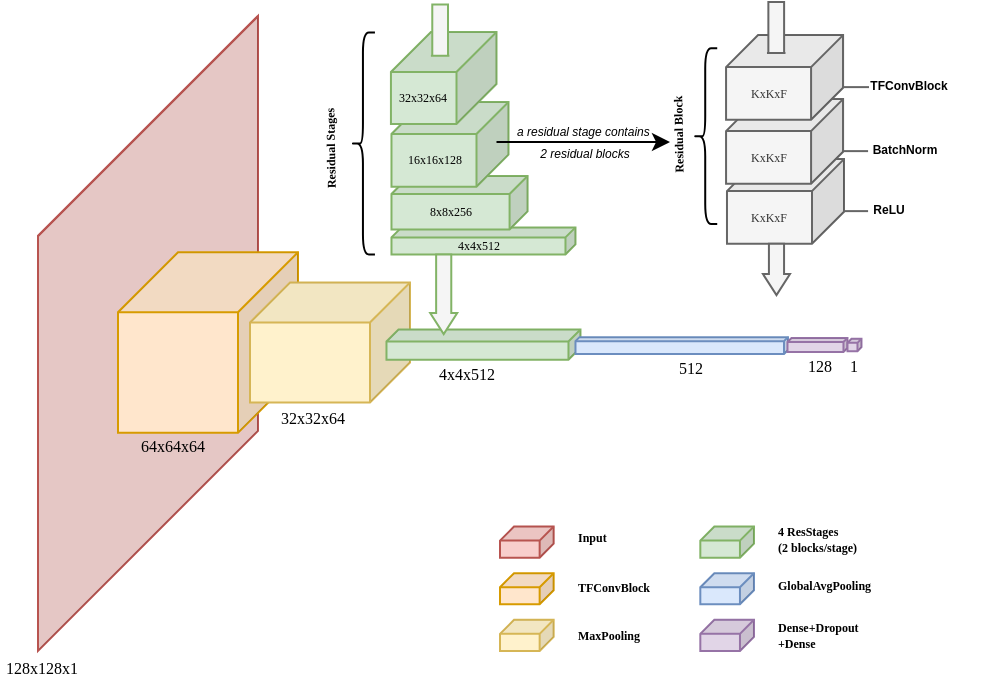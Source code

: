 <mxfile version="27.1.4">
  <diagram name="Page-1" id="zunORlT1O7iowVO2a8UD">
    <mxGraphModel dx="2599" dy="499" grid="0" gridSize="10" guides="1" tooltips="1" connect="1" arrows="1" fold="1" page="1" pageScale="1" pageWidth="850" pageHeight="1100" math="0" shadow="0">
      <root>
        <mxCell id="0" />
        <mxCell id="1" parent="0" />
        <mxCell id="nLBTFklPhLYW6B8ExNoQ-1" value="" style="shape=cube;whiteSpace=wrap;html=1;boundedLbl=1;backgroundOutline=1;darkOpacity=0.05;darkOpacity2=0.1;size=110;direction=east;flipH=1;fillColor=light-dark(#ffdddb, #512d2b);strokeColor=#b85450;fontSize=6;fontFamily=Verdana;" parent="1" vertex="1">
          <mxGeometry x="-1570" y="88.01" width="110" height="317.44" as="geometry" />
        </mxCell>
        <mxCell id="nLBTFklPhLYW6B8ExNoQ-2" value="" style="shape=cube;whiteSpace=wrap;html=1;boundedLbl=1;backgroundOutline=1;darkOpacity=0.05;darkOpacity2=0.1;size=30;direction=east;flipH=1;fillColor=#ffe6cc;strokeColor=#d79b00;fontSize=6;fontFamily=Verdana;" parent="1" vertex="1">
          <mxGeometry x="-1530" y="206.14" width="90" height="90.28" as="geometry" />
        </mxCell>
        <mxCell id="nLBTFklPhLYW6B8ExNoQ-117" value="" style="shape=cube;whiteSpace=wrap;html=1;boundedLbl=1;backgroundOutline=1;darkOpacity=0.05;darkOpacity2=0.1;size=20;direction=east;flipH=1;fillColor=#fff2cc;strokeColor=#d6b656;fontSize=6;fontFamily=Verdana;" parent="1" vertex="1">
          <mxGeometry x="-1464" y="221.25" width="80" height="60" as="geometry" />
        </mxCell>
        <mxCell id="nLBTFklPhLYW6B8ExNoQ-126" value="&lt;font style=&quot;font-size: 8px;&quot;&gt;128x128x1&lt;/font&gt;" style="text;html=1;strokeColor=none;fillColor=none;align=center;verticalAlign=middle;whiteSpace=wrap;rounded=0;fontSize=6;fontFamily=Verdana;" parent="1" vertex="1">
          <mxGeometry x="-1589" y="399" width="42" height="29.06" as="geometry" />
        </mxCell>
        <mxCell id="nLBTFklPhLYW6B8ExNoQ-127" value="64x64x64" style="text;html=1;strokeColor=none;fillColor=none;align=center;verticalAlign=middle;whiteSpace=wrap;rounded=0;fontSize=8;fontFamily=Verdana;" parent="1" vertex="1">
          <mxGeometry x="-1552" y="288.0" width="99" height="29.06" as="geometry" />
        </mxCell>
        <mxCell id="nLBTFklPhLYW6B8ExNoQ-128" value="32x32x64" style="text;html=1;strokeColor=none;fillColor=none;align=center;verticalAlign=middle;whiteSpace=wrap;rounded=0;fontSize=8;fontFamily=Verdana;" parent="1" vertex="1">
          <mxGeometry x="-1482" y="274.06" width="99" height="29.06" as="geometry" />
        </mxCell>
        <mxCell id="cS9d9mgXsJHrbwHI3K9Y-1" value="" style="shape=cube;whiteSpace=wrap;html=1;boundedLbl=1;backgroundOutline=1;darkOpacity=0.05;darkOpacity2=0.1;size=6;direction=east;flipH=1;fillColor=#d5e8d4;strokeColor=#82b366;fontSize=6;fontFamily=Verdana;" parent="1" vertex="1">
          <mxGeometry x="-1395.76" y="244.75" width="97" height="15.15" as="geometry" />
        </mxCell>
        <mxCell id="nLBTFklPhLYW6B8ExNoQ-122" value="" style="shape=cube;whiteSpace=wrap;html=1;boundedLbl=1;backgroundOutline=1;darkOpacity=0.05;darkOpacity2=0.1;size=2;direction=east;flipH=1;fillColor=#dae8fc;strokeColor=#6c8ebf;fontSize=6;fontFamily=Verdana;" parent="1" vertex="1">
          <mxGeometry x="-1301.26" y="248.58" width="106.26" height="8.42" as="geometry" />
        </mxCell>
        <mxCell id="nLBTFklPhLYW6B8ExNoQ-123" value="" style="shape=cube;whiteSpace=wrap;html=1;boundedLbl=1;backgroundOutline=1;darkOpacity=0.05;darkOpacity2=0.1;size=2;direction=east;flipH=1;fillColor=#e1d5e7;strokeColor=#9673a6;fontSize=6;fontFamily=Verdana;" parent="1" vertex="1">
          <mxGeometry x="-1195.26" y="249" width="30" height="7" as="geometry" />
        </mxCell>
        <mxCell id="nLBTFklPhLYW6B8ExNoQ-124" value="" style="shape=cube;whiteSpace=wrap;html=1;boundedLbl=1;backgroundOutline=1;darkOpacity=0.05;darkOpacity2=0.1;size=2;direction=east;flipH=1;fillColor=#e1d5e7;strokeColor=#9673a6;fontSize=6;fontFamily=Verdana;" parent="1" vertex="1">
          <mxGeometry x="-1165.26" y="249.41" width="7" height="6.18" as="geometry" />
        </mxCell>
        <mxCell id="cS9d9mgXsJHrbwHI3K9Y-4" style="edgeStyle=orthogonalEdgeStyle;rounded=0;orthogonalLoop=1;jettySize=auto;html=1;exitX=0;exitY=0;exitDx=0;exitDy=0;exitPerimeter=0;entryX=-0.043;entryY=0.09;entryDx=0;entryDy=0;entryPerimeter=0;fontSize=6;fontFamily=Verdana;" parent="1" edge="1">
          <mxGeometry relative="1" as="geometry">
            <mxPoint x="-1103.39" y="253.47" as="sourcePoint" />
            <mxPoint x="-1103.089" y="254.026" as="targetPoint" />
          </mxGeometry>
        </mxCell>
        <mxCell id="cS9d9mgXsJHrbwHI3K9Y-7" value="4x4x512" style="text;html=1;strokeColor=none;fillColor=none;align=center;verticalAlign=middle;whiteSpace=wrap;rounded=0;fontSize=8;fontFamily=Verdana;" parent="1" vertex="1">
          <mxGeometry x="-1405" y="259.9" width="99" height="15" as="geometry" />
        </mxCell>
        <mxCell id="cS9d9mgXsJHrbwHI3K9Y-8" value="512" style="text;html=1;strokeColor=none;fillColor=none;align=center;verticalAlign=middle;whiteSpace=wrap;rounded=0;fontSize=8;fontFamily=Verdana;" parent="1" vertex="1">
          <mxGeometry x="-1293" y="256" width="99" height="15" as="geometry" />
        </mxCell>
        <mxCell id="cS9d9mgXsJHrbwHI3K9Y-9" value="128" style="text;html=1;strokeColor=none;fillColor=none;align=center;verticalAlign=middle;whiteSpace=wrap;rounded=0;fontSize=8;fontFamily=Verdana;" parent="1" vertex="1">
          <mxGeometry x="-1209.26" y="255" width="60" height="15" as="geometry" />
        </mxCell>
        <mxCell id="cS9d9mgXsJHrbwHI3K9Y-10" value="1" style="text;html=1;strokeColor=none;fillColor=none;align=center;verticalAlign=middle;whiteSpace=wrap;rounded=0;fontSize=8;fontFamily=Verdana;" parent="1" vertex="1">
          <mxGeometry x="-1166.76" y="255.59" width="10" height="15" as="geometry" />
        </mxCell>
        <mxCell id="nLBTFklPhLYW6B8ExNoQ-20" value="" style="shape=cube;whiteSpace=wrap;html=1;boundedLbl=1;backgroundOutline=1;darkOpacity=0.05;darkOpacity2=0.1;size=7;direction=east;flipH=1;fillColor=#f8cecc;strokeColor=#b85450;fontSize=6;fontFamily=Verdana;" parent="1" vertex="1">
          <mxGeometry x="-1339" y="343.284" width="26.829" height="15.54" as="geometry" />
        </mxCell>
        <mxCell id="nLBTFklPhLYW6B8ExNoQ-21" value="" style="shape=cube;whiteSpace=wrap;html=1;boundedLbl=1;backgroundOutline=1;darkOpacity=0.05;darkOpacity2=0.1;size=7;direction=east;flipH=1;fillColor=#ffe6cc;strokeColor=#d79b00;fontSize=6;fontFamily=Verdana;" parent="1" vertex="1">
          <mxGeometry x="-1339" y="366.595" width="26.829" height="15.54" as="geometry" />
        </mxCell>
        <mxCell id="nLBTFklPhLYW6B8ExNoQ-22" value="" style="shape=cube;whiteSpace=wrap;html=1;boundedLbl=1;backgroundOutline=1;darkOpacity=0.05;darkOpacity2=0.1;size=7;direction=east;flipH=1;fillColor=#fff2cc;strokeColor=#d6b656;fontSize=6;fontFamily=Verdana;" parent="1" vertex="1">
          <mxGeometry x="-1339" y="389.906" width="26.829" height="15.54" as="geometry" />
        </mxCell>
        <mxCell id="nLBTFklPhLYW6B8ExNoQ-44" value="Input" style="text;html=1;strokeColor=none;fillColor=none;align=left;verticalAlign=middle;whiteSpace=wrap;rounded=0;fontStyle=1;fontSize=6;fontFamily=Verdana;" parent="1" vertex="1">
          <mxGeometry x="-1302.333" y="340" width="123.415" height="18.555" as="geometry" />
        </mxCell>
        <mxCell id="nLBTFklPhLYW6B8ExNoQ-45" value="TFConvBlock" style="text;html=1;strokeColor=none;fillColor=none;align=left;verticalAlign=middle;whiteSpace=wrap;rounded=0;fontStyle=1;fontSize=6;fontFamily=Verdana;" parent="1" vertex="1">
          <mxGeometry x="-1302.333" y="364.311" width="123.415" height="18.555" as="geometry" />
        </mxCell>
        <mxCell id="nLBTFklPhLYW6B8ExNoQ-46" value="MaxPooling" style="text;html=1;strokeColor=none;fillColor=none;align=left;verticalAlign=middle;whiteSpace=wrap;rounded=0;fontStyle=1;fontSize=6;fontFamily=Verdana;" parent="1" vertex="1">
          <mxGeometry x="-1302.333" y="388.445" width="123.415" height="18.555" as="geometry" />
        </mxCell>
        <mxCell id="nLBTFklPhLYW6B8ExNoQ-136" value="" style="shape=cube;whiteSpace=wrap;html=1;boundedLbl=1;backgroundOutline=1;darkOpacity=0.05;darkOpacity2=0.1;size=7;direction=east;flipH=1;fillColor=#d5e8d4;strokeColor=#82b366;fontSize=6;fontFamily=Verdana;" parent="1" vertex="1">
          <mxGeometry x="-1238.837" y="343.284" width="26.829" height="15.54" as="geometry" />
        </mxCell>
        <mxCell id="nLBTFklPhLYW6B8ExNoQ-137" value="" style="shape=cube;whiteSpace=wrap;html=1;boundedLbl=1;backgroundOutline=1;darkOpacity=0.05;darkOpacity2=0.1;size=7;direction=east;flipH=1;fillColor=#dae8fc;strokeColor=#6c8ebf;fontSize=6;fontFamily=Verdana;" parent="1" vertex="1">
          <mxGeometry x="-1238.837" y="366.595" width="26.829" height="15.54" as="geometry" />
        </mxCell>
        <mxCell id="nLBTFklPhLYW6B8ExNoQ-138" value="" style="shape=cube;whiteSpace=wrap;html=1;boundedLbl=1;backgroundOutline=1;darkOpacity=0.05;darkOpacity2=0.1;size=7;direction=east;flipH=1;fillColor=#e1d5e7;strokeColor=#9673a6;fontSize=6;fontFamily=Verdana;" parent="1" vertex="1">
          <mxGeometry x="-1238.837" y="389.906" width="26.829" height="15.54" as="geometry" />
        </mxCell>
        <mxCell id="nLBTFklPhLYW6B8ExNoQ-140" value="&lt;div&gt;&lt;font&gt;4 ResStages&lt;/font&gt;&lt;/div&gt;&lt;div&gt;&lt;font&gt;(2 blocks/stage)&lt;/font&gt;&lt;/div&gt;" style="text;html=1;strokeColor=none;fillColor=none;align=left;verticalAlign=middle;whiteSpace=wrap;rounded=0;fontStyle=1;fontSize=6;fontFamily=Verdana;" parent="1" vertex="1">
          <mxGeometry x="-1202.171" y="341" width="76.911" height="18.555" as="geometry" />
        </mxCell>
        <mxCell id="nLBTFklPhLYW6B8ExNoQ-141" value="&lt;font&gt;GlobalAvgPooling&lt;/font&gt;" style="text;html=1;strokeColor=none;fillColor=none;align=left;verticalAlign=middle;whiteSpace=wrap;rounded=0;fontStyle=1;fontSize=6;fontFamily=Verdana;" parent="1" vertex="1">
          <mxGeometry x="-1202.171" y="363.311" width="76.911" height="18.555" as="geometry" />
        </mxCell>
        <mxCell id="nLBTFklPhLYW6B8ExNoQ-142" value="&lt;font&gt;Dense+Dropout&lt;/font&gt;&lt;div&gt;&lt;font&gt;+Dense&lt;/font&gt;&lt;/div&gt;" style="text;html=1;strokeColor=none;fillColor=none;align=left;verticalAlign=middle;whiteSpace=wrap;rounded=0;fontStyle=1;fontSize=6;fontFamily=Verdana;" parent="1" vertex="1">
          <mxGeometry x="-1202.171" y="388.445" width="83.171" height="18.555" as="geometry" />
        </mxCell>
        <mxCell id="gXeePXMv9ta4LX_9qnAm-141" value="" style="shape=curlyBracket;whiteSpace=wrap;html=1;rounded=1;flipH=1;labelPosition=right;verticalLabelPosition=middle;align=left;verticalAlign=middle;rotation=-180;" vertex="1" parent="1">
          <mxGeometry x="-1413.53" y="96.19" width="12" height="111" as="geometry" />
        </mxCell>
        <mxCell id="gXeePXMv9ta4LX_9qnAm-142" value="&lt;span style=&quot;font-style: normal;&quot;&gt;&lt;b&gt;Residual Stages&lt;/b&gt;&lt;/span&gt;" style="text;html=1;align=center;verticalAlign=middle;resizable=0;points=[];autosize=1;strokeColor=none;fillColor=none;fontFamily=Verdana;fontSize=6;fontStyle=2;rotation=-91;" vertex="1" parent="1">
          <mxGeometry x="-1460.0" y="145.0" width="72" height="19" as="geometry" />
        </mxCell>
        <mxCell id="gXeePXMv9ta4LX_9qnAm-134" value="4x4x512" style="shape=cube;whiteSpace=wrap;html=1;boundedLbl=1;backgroundOutline=1;darkOpacity=0.05;darkOpacity2=0.1;size=5;direction=east;flipH=1;fillColor=#d5e8d4;strokeColor=#82b366;fontSize=6;fontFamily=Verdana;" vertex="1" parent="1">
          <mxGeometry x="-1393.26" y="193.7" width="92" height="13.49" as="geometry" />
        </mxCell>
        <mxCell id="gXeePXMv9ta4LX_9qnAm-172" value="KxKxF" style="shape=cube;whiteSpace=wrap;html=1;boundedLbl=1;backgroundOutline=1;darkOpacity=0.05;darkOpacity2=0.1;size=16;direction=east;flipH=1;fillColor=#f5f5f5;strokeColor=#666666;fontSize=6;fontFamily=Verdana;fontColor=#333333;" vertex="1" parent="1">
          <mxGeometry x="-1225.51" y="159.56" width="58.51" height="42.35" as="geometry" />
        </mxCell>
        <mxCell id="gXeePXMv9ta4LX_9qnAm-173" value="KxKxF" style="shape=cube;whiteSpace=wrap;html=1;boundedLbl=1;backgroundOutline=1;darkOpacity=0.05;darkOpacity2=0.1;size=16;direction=east;flipH=1;fontSize=6;fontFamily=Verdana;fillColor=#f5f5f5;fontColor=#333333;strokeColor=#666666;" vertex="1" parent="1">
          <mxGeometry x="-1225.97" y="129.56" width="58.51" height="42.35" as="geometry" />
        </mxCell>
        <mxCell id="gXeePXMv9ta4LX_9qnAm-174" value="KxKxF" style="shape=cube;whiteSpace=wrap;html=1;boundedLbl=1;backgroundOutline=1;darkOpacity=0.05;darkOpacity2=0.1;size=16;direction=east;flipH=1;fontSize=6;fontFamily=Verdana;fillColor=#f5f5f5;fontColor=#333333;strokeColor=#666666;" vertex="1" parent="1">
          <mxGeometry x="-1225.97" y="97.56" width="58.51" height="42.35" as="geometry" />
        </mxCell>
        <mxCell id="gXeePXMv9ta4LX_9qnAm-175" value="" style="shape=curlyBracket;whiteSpace=wrap;html=1;rounded=1;flipH=1;labelPosition=right;verticalLabelPosition=middle;align=left;verticalAlign=middle;rotation=-180;" vertex="1" parent="1">
          <mxGeometry x="-1242.39" y="104.17" width="12" height="87.79" as="geometry" />
        </mxCell>
        <mxCell id="gXeePXMv9ta4LX_9qnAm-176" value="&lt;span style=&quot;font-style: normal;&quot;&gt;&lt;b&gt;Residual Block&lt;/b&gt;&lt;/span&gt;" style="text;html=1;align=center;verticalAlign=middle;resizable=0;points=[];autosize=1;strokeColor=none;fillColor=none;fontFamily=Verdana;fontSize=6;fontStyle=2;rotation=-91;" vertex="1" parent="1">
          <mxGeometry x="-1282.973" y="138.56" width="67" height="19" as="geometry" />
        </mxCell>
        <mxCell id="gXeePXMv9ta4LX_9qnAm-135" value="8x8x256" style="shape=cube;whiteSpace=wrap;html=1;boundedLbl=1;backgroundOutline=1;darkOpacity=0.05;darkOpacity2=0.1;size=9;direction=east;flipH=1;fillColor=#d5e8d4;strokeColor=#82b366;fontSize=6;fontFamily=Verdana;" vertex="1" parent="1">
          <mxGeometry x="-1393.26" y="168" width="68.05" height="26.7" as="geometry" />
        </mxCell>
        <mxCell id="gXeePXMv9ta4LX_9qnAm-136" value="16x16x128" style="shape=cube;whiteSpace=wrap;html=1;boundedLbl=1;backgroundOutline=1;darkOpacity=0.05;darkOpacity2=0.1;size=16;direction=east;flipH=1;fillColor=#d5e8d4;strokeColor=#82b366;fontSize=6;fontFamily=Verdana;" vertex="1" parent="1">
          <mxGeometry x="-1393.26" y="131" width="58.51" height="42.35" as="geometry" />
        </mxCell>
        <mxCell id="gXeePXMv9ta4LX_9qnAm-137" value="32x32x64" style="shape=cube;whiteSpace=wrap;html=1;boundedLbl=1;backgroundOutline=1;darkOpacity=0.05;darkOpacity2=0.1;size=20;direction=east;flipH=1;fillColor=#d5e8d4;strokeColor=#82b366;fontSize=6;fontFamily=Verdana;" vertex="1" parent="1">
          <mxGeometry x="-1393.53" y="96" width="52.78" height="46" as="geometry" />
        </mxCell>
        <mxCell id="gXeePXMv9ta4LX_9qnAm-169" style="edgeStyle=orthogonalEdgeStyle;rounded=0;orthogonalLoop=1;jettySize=auto;html=1;exitX=0;exitY=0;exitDx=0;exitDy=13;exitPerimeter=0;" edge="1" parent="1">
          <mxGeometry relative="1" as="geometry">
            <mxPoint x="-1254" y="151" as="targetPoint" />
            <mxPoint x="-1340.75" y="151" as="sourcePoint" />
            <Array as="points">
              <mxPoint x="-1313.18" y="151.35" />
            </Array>
          </mxGeometry>
        </mxCell>
        <mxCell id="gXeePXMv9ta4LX_9qnAm-177" value="&lt;font style=&quot;font-size: 6px;&quot;&gt;a residual stage contains&amp;nbsp;&lt;/font&gt;&lt;div&gt;&lt;font style=&quot;font-size: 6px;&quot;&gt;2 residual blocks&lt;/font&gt;&lt;/div&gt;" style="edgeLabel;html=1;align=center;verticalAlign=middle;resizable=0;points=[];labelBackgroundColor=none;fontSize=9;fontStyle=2" vertex="1" connectable="0" parent="gXeePXMv9ta4LX_9qnAm-169">
          <mxGeometry x="-0.424" y="1" relative="1" as="geometry">
            <mxPoint x="18" as="offset" />
          </mxGeometry>
        </mxCell>
        <mxCell id="gXeePXMv9ta4LX_9qnAm-178" value="" style="endArrow=none;html=1;rounded=0;align=right;labelPosition=left;verticalLabelPosition=middle;verticalAlign=middle;spacingRight=34;fillColor=#f5f5f5;strokeColor=#666666;" edge="1" parent="1">
          <mxGeometry x="-0.002" width="50" height="50" relative="1" as="geometry">
            <mxPoint x="-1167" y="123.56" as="sourcePoint" />
            <mxPoint x="-1154.5" y="123.56" as="targetPoint" />
            <mxPoint as="offset" />
          </mxGeometry>
        </mxCell>
        <mxCell id="gXeePXMv9ta4LX_9qnAm-179" value="&lt;span style=&quot;font-size: 6px;&quot;&gt;&lt;b&gt;TFConvBlock&lt;/b&gt;&lt;/span&gt;" style="edgeLabel;html=1;align=center;verticalAlign=middle;resizable=0;points=[];labelBackgroundColor=none;" vertex="1" connectable="0" parent="gXeePXMv9ta4LX_9qnAm-178">
          <mxGeometry x="-0.229" y="-1" relative="1" as="geometry">
            <mxPoint x="27" y="-4" as="offset" />
          </mxGeometry>
        </mxCell>
        <mxCell id="gXeePXMv9ta4LX_9qnAm-184" value="" style="endArrow=none;html=1;rounded=0;align=right;labelPosition=left;verticalLabelPosition=middle;verticalAlign=middle;spacingRight=34;fillColor=#f5f5f5;strokeColor=#666666;" edge="1" parent="1">
          <mxGeometry x="-0.002" width="50" height="50" relative="1" as="geometry">
            <mxPoint x="-1167.46" y="155.56" as="sourcePoint" />
            <mxPoint x="-1154.96" y="155.56" as="targetPoint" />
            <mxPoint as="offset" />
          </mxGeometry>
        </mxCell>
        <mxCell id="gXeePXMv9ta4LX_9qnAm-185" value="&lt;font style=&quot;font-size: 6px;&quot;&gt;&lt;b&gt;BatchNorm&lt;/b&gt;&lt;/font&gt;" style="edgeLabel;html=1;align=center;verticalAlign=middle;resizable=0;points=[];labelBackgroundColor=none;" vertex="1" connectable="0" parent="gXeePXMv9ta4LX_9qnAm-184">
          <mxGeometry x="-0.229" y="-1" relative="1" as="geometry">
            <mxPoint x="25" y="-4" as="offset" />
          </mxGeometry>
        </mxCell>
        <mxCell id="gXeePXMv9ta4LX_9qnAm-186" value="" style="endArrow=none;html=1;rounded=0;align=right;labelPosition=left;verticalLabelPosition=middle;verticalAlign=middle;spacingRight=34;fillColor=#f5f5f5;strokeColor=#666666;" edge="1" parent="1">
          <mxGeometry x="-0.002" width="50" height="50" relative="1" as="geometry">
            <mxPoint x="-1167.46" y="185.56" as="sourcePoint" />
            <mxPoint x="-1154.96" y="185.56" as="targetPoint" />
            <mxPoint as="offset" />
          </mxGeometry>
        </mxCell>
        <mxCell id="gXeePXMv9ta4LX_9qnAm-187" value="&lt;font style=&quot;font-size: 6px;&quot;&gt;&lt;b&gt;ReLU&lt;/b&gt;&lt;/font&gt;" style="edgeLabel;html=1;align=center;verticalAlign=middle;resizable=0;points=[];labelBackgroundColor=none;" vertex="1" connectable="0" parent="gXeePXMv9ta4LX_9qnAm-186">
          <mxGeometry x="-0.229" y="-1" relative="1" as="geometry">
            <mxPoint x="17" y="-4" as="offset" />
          </mxGeometry>
        </mxCell>
        <mxCell id="gXeePXMv9ta4LX_9qnAm-188" value="" style="html=1;shadow=0;dashed=0;align=center;verticalAlign=middle;shape=mxgraph.arrows2.arrow;dy=0.15;dx=0;direction=north;notch=0;rotation=-180;fillColor=#f5f5f5;fontColor=#333333;strokeColor=#666666;" vertex="1" parent="1">
          <mxGeometry x="-1205.51" y="81" width="9.264" height="25.56" as="geometry" />
        </mxCell>
        <mxCell id="gXeePXMv9ta4LX_9qnAm-189" value="" style="html=1;shadow=0;dashed=0;align=center;verticalAlign=middle;shape=mxgraph.arrows2.arrow;dy=0.44;dx=10.53;direction=north;notch=0;rotation=-180;fillColor=#f5f5f5;fontColor=#333333;strokeColor=#666666;" vertex="1" parent="1">
          <mxGeometry x="-1207.51" y="201.91" width="13.51" height="25.66" as="geometry" />
        </mxCell>
        <mxCell id="gXeePXMv9ta4LX_9qnAm-191" value="" style="html=1;shadow=0;dashed=0;align=center;verticalAlign=middle;shape=mxgraph.arrows2.arrow;dy=0.15;dx=0;direction=north;notch=0;rotation=-180;fillColor=#f5f5f5;strokeColor=light-dark(#82b366, #959595);fontColor=#333333;" vertex="1" parent="1">
          <mxGeometry x="-1373.56" y="82.19" width="9.26" height="25.66" as="geometry" />
        </mxCell>
        <mxCell id="gXeePXMv9ta4LX_9qnAm-194" value="" style="html=1;shadow=0;dashed=0;align=center;verticalAlign=middle;shape=mxgraph.arrows2.arrow;dy=0.44;dx=10.53;direction=north;notch=0;rotation=-180;fillColor=#f5f5f5;fontColor=#333333;strokeColor=#82B366;" vertex="1" parent="1">
          <mxGeometry x="-1373.9" y="207.19" width="13.51" height="39.85" as="geometry" />
        </mxCell>
      </root>
    </mxGraphModel>
  </diagram>
</mxfile>

